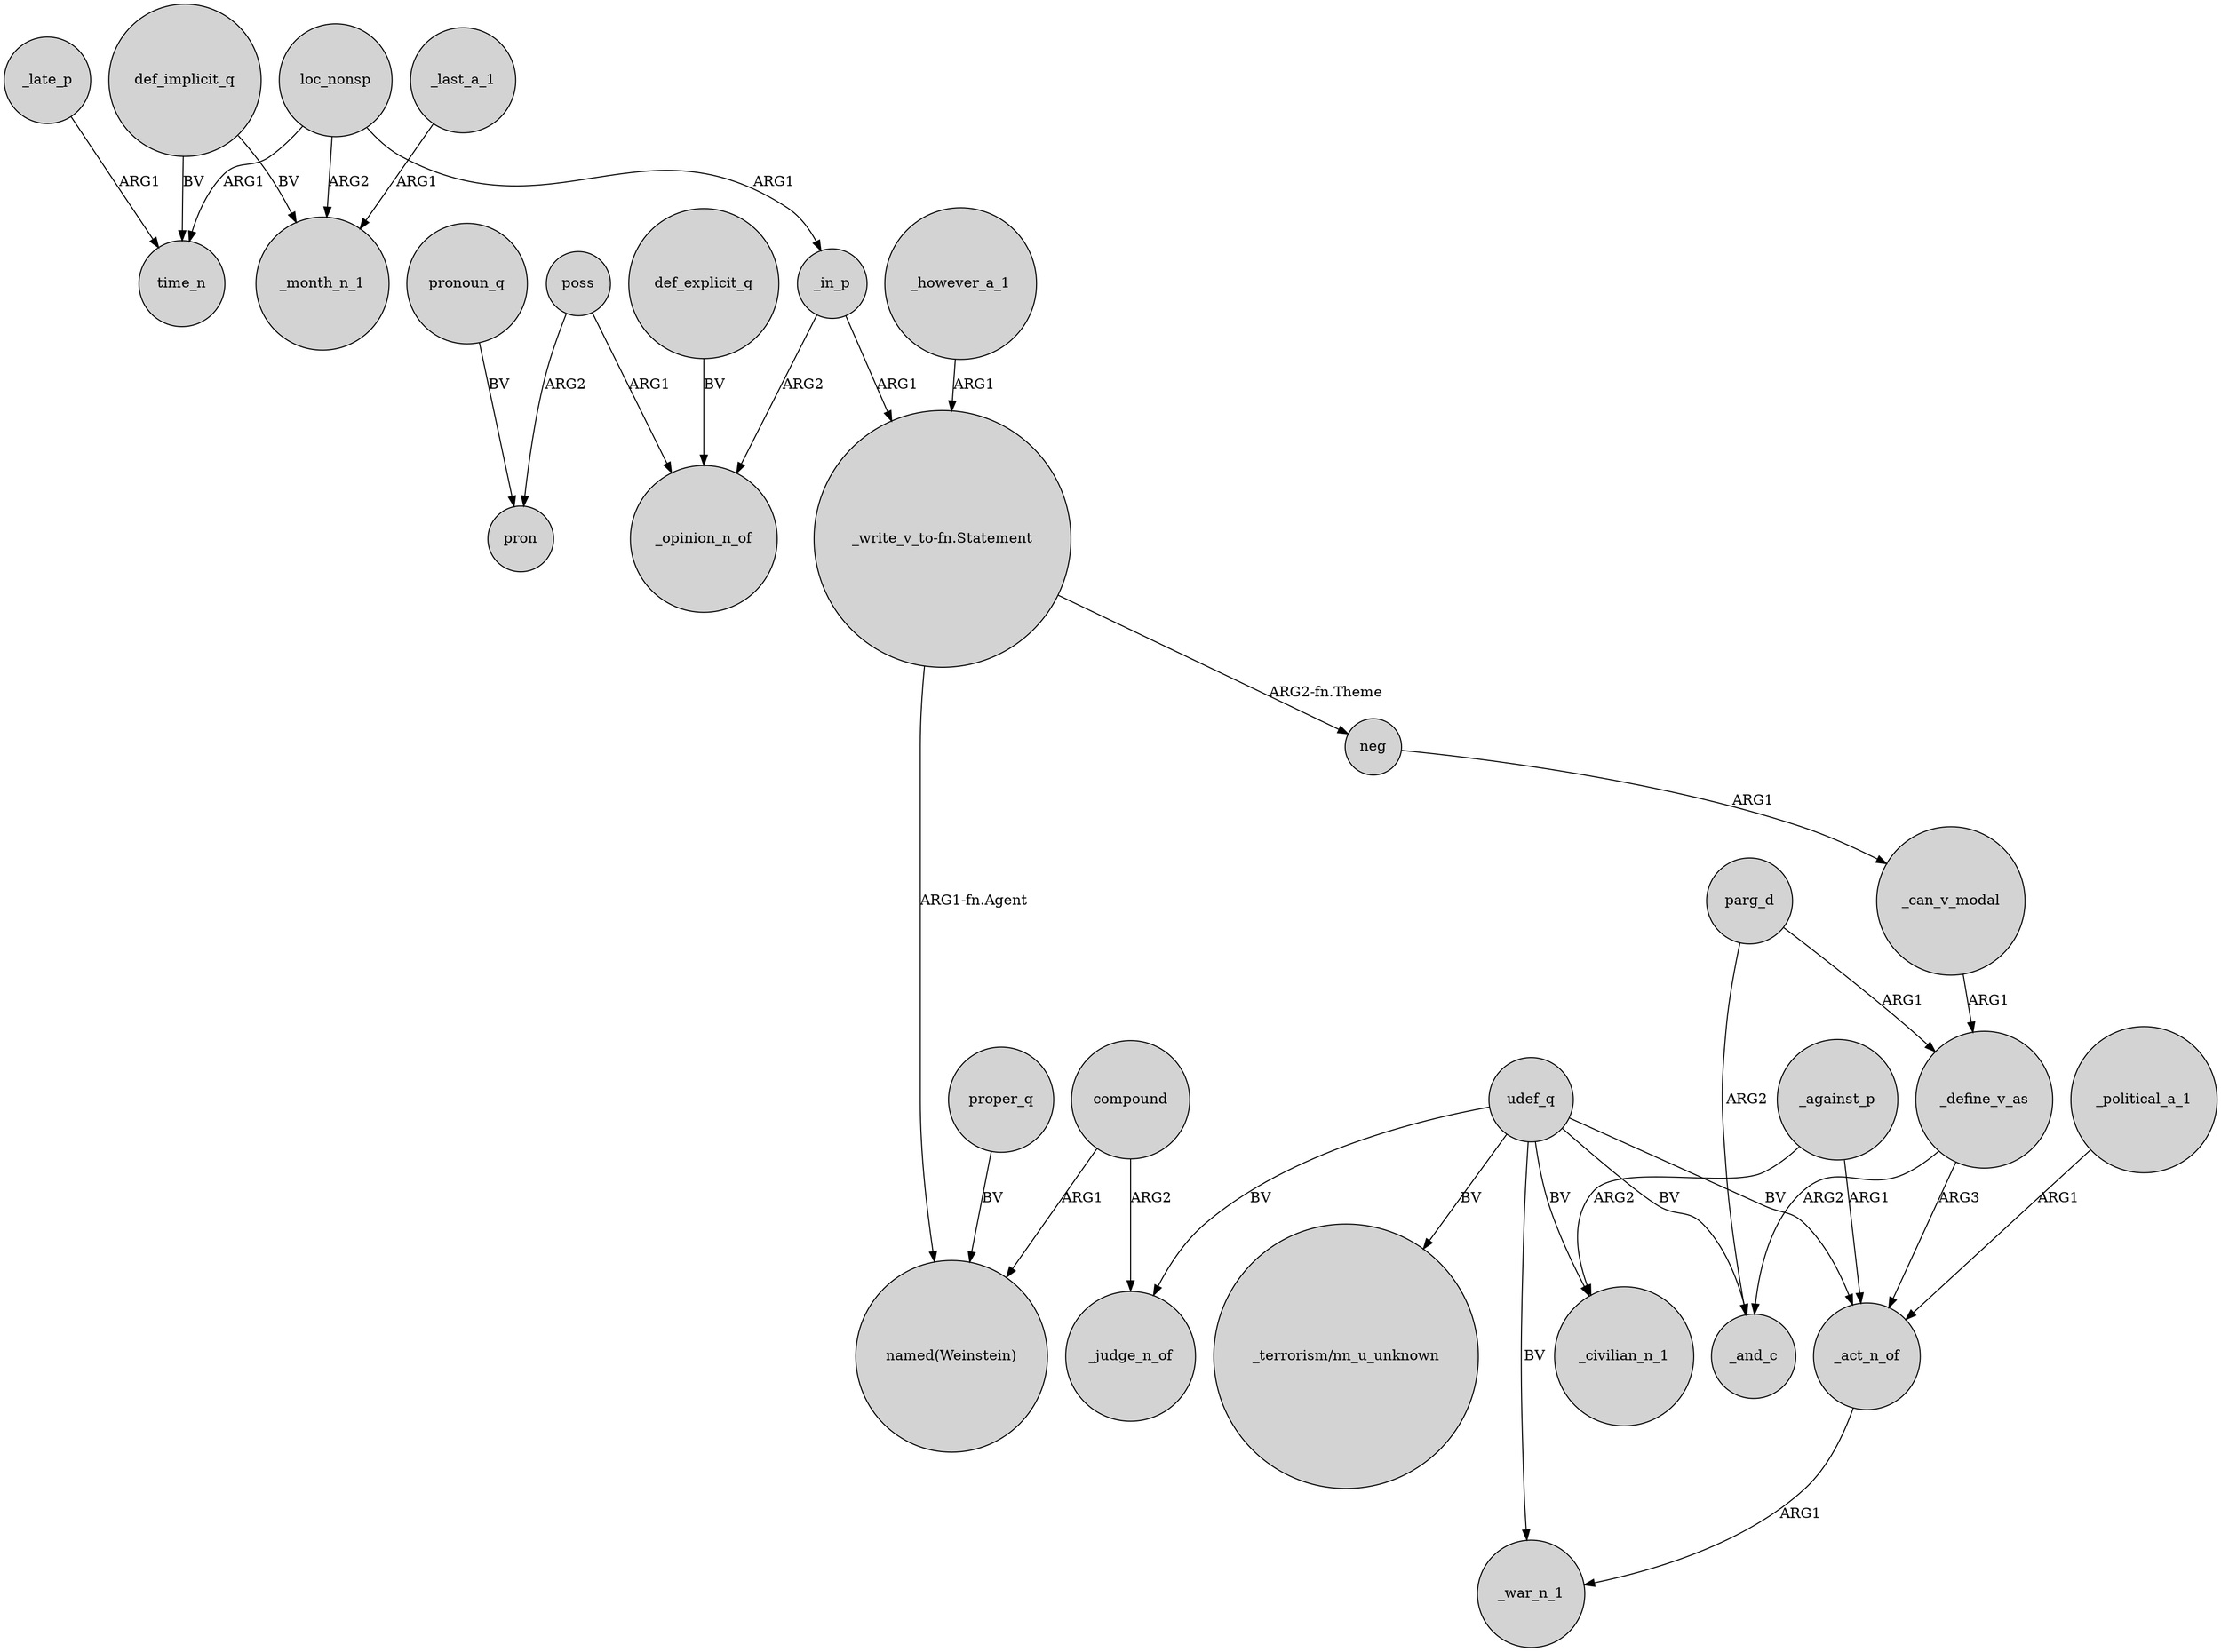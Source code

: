 digraph {
	node [shape=circle style=filled]
	_late_p -> time_n [label=ARG1]
	def_implicit_q -> _month_n_1 [label=BV]
	poss -> pron [label=ARG2]
	def_explicit_q -> _opinion_n_of [label=BV]
	_define_v_as -> _act_n_of [label=ARG3]
	compound -> _judge_n_of [label=ARG2]
	poss -> _opinion_n_of [label=ARG1]
	udef_q -> _civilian_n_1 [label=BV]
	_however_a_1 -> "_write_v_to-fn.Statement" [label=ARG1]
	loc_nonsp -> time_n [label=ARG1]
	loc_nonsp -> _in_p [label=ARG1]
	udef_q -> "_terrorism/nn_u_unknown" [label=BV]
	parg_d -> _define_v_as [label=ARG1]
	_political_a_1 -> _act_n_of [label=ARG1]
	udef_q -> _judge_n_of [label=BV]
	parg_d -> _and_c [label=ARG2]
	udef_q -> _act_n_of [label=BV]
	_in_p -> _opinion_n_of [label=ARG2]
	pronoun_q -> pron [label=BV]
	_in_p -> "_write_v_to-fn.Statement" [label=ARG1]
	proper_q -> "named(Weinstein)" [label=BV]
	_against_p -> _act_n_of [label=ARG1]
	_define_v_as -> _and_c [label=ARG2]
	compound -> "named(Weinstein)" [label=ARG1]
	_can_v_modal -> _define_v_as [label=ARG1]
	udef_q -> _war_n_1 [label=BV]
	_last_a_1 -> _month_n_1 [label=ARG1]
	_act_n_of -> _war_n_1 [label=ARG1]
	"_write_v_to-fn.Statement" -> "named(Weinstein)" [label="ARG1-fn.Agent"]
	loc_nonsp -> _month_n_1 [label=ARG2]
	udef_q -> _and_c [label=BV]
	_against_p -> _civilian_n_1 [label=ARG2]
	"_write_v_to-fn.Statement" -> neg [label="ARG2-fn.Theme"]
	neg -> _can_v_modal [label=ARG1]
	def_implicit_q -> time_n [label=BV]
}

